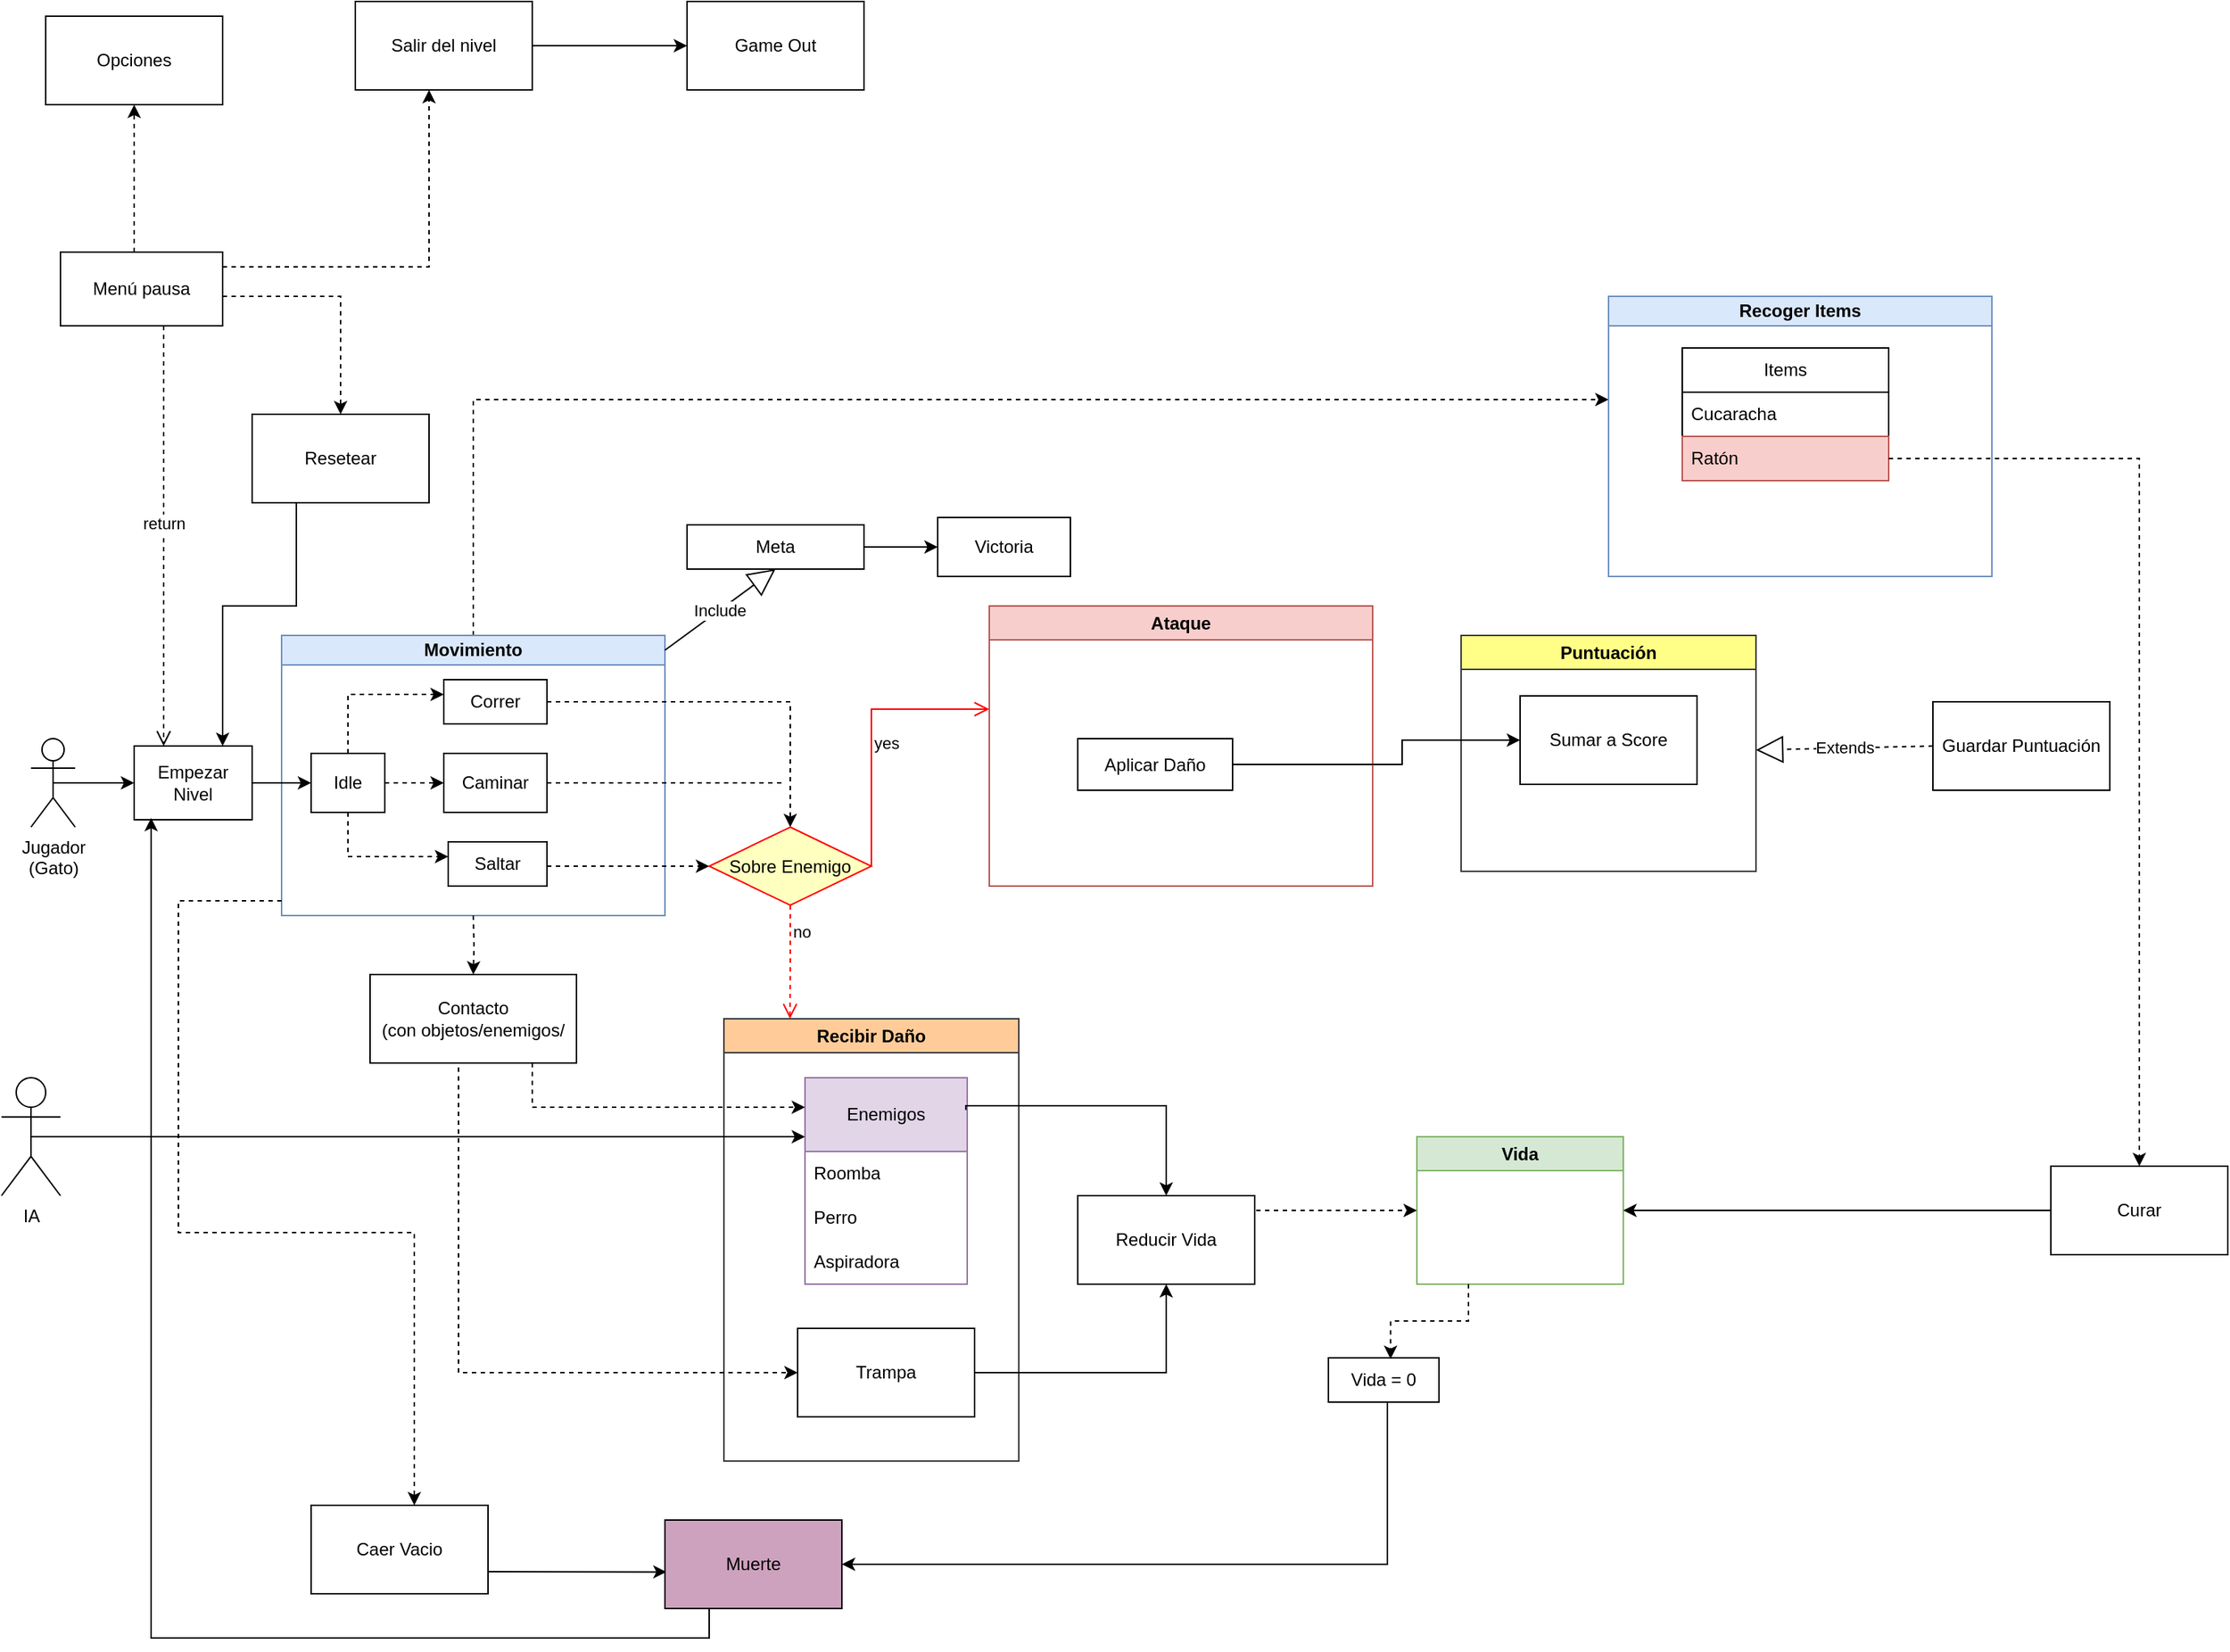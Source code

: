 <mxfile version="22.0.4" type="google">
  <diagram name="Página-1" id="Bcy4Njjbc4rhJv3YmAaS">
    <mxGraphModel grid="1" page="1" gridSize="10" guides="1" tooltips="1" connect="1" arrows="1" fold="1" pageScale="1" pageWidth="827" pageHeight="1169" math="0" shadow="0">
      <root>
        <mxCell id="0" />
        <mxCell id="1" parent="0" />
        <mxCell id="za6ZFbz0UtmHHYMQ8-nm-2" style="edgeStyle=orthogonalEdgeStyle;rounded=0;orthogonalLoop=1;jettySize=auto;html=1;exitX=0.5;exitY=0.5;exitDx=0;exitDy=0;exitPerimeter=0;entryX=0;entryY=0.5;entryDx=0;entryDy=0;" edge="1" parent="1" source="za6ZFbz0UtmHHYMQ8-nm-1" target="skx4GZZraltJEkGeS66m-1">
          <mxGeometry relative="1" as="geometry">
            <mxPoint x="130" y="290" as="targetPoint" />
          </mxGeometry>
        </mxCell>
        <mxCell id="za6ZFbz0UtmHHYMQ8-nm-1" value="Jugador&lt;br&gt;(Gato)" style="shape=umlActor;verticalLabelPosition=bottom;verticalAlign=top;html=1;outlineConnect=0;" vertex="1" parent="1">
          <mxGeometry x="20" y="260" width="30" height="60" as="geometry" />
        </mxCell>
        <mxCell id="skx4GZZraltJEkGeS66m-40" value="" style="edgeStyle=orthogonalEdgeStyle;rounded=0;orthogonalLoop=1;jettySize=auto;html=1;dashed=1;" edge="1" parent="1" source="za6ZFbz0UtmHHYMQ8-nm-3" target="skx4GZZraltJEkGeS66m-36">
          <mxGeometry relative="1" as="geometry">
            <Array as="points">
              <mxPoint x="320" y="30" />
            </Array>
          </mxGeometry>
        </mxCell>
        <mxCell id="za6ZFbz0UtmHHYMQ8-nm-3" value="Movimiento" style="swimlane;whiteSpace=wrap;html=1;fillColor=#dae8fc;strokeColor=#6c8ebf;startSize=20;" vertex="1" parent="1">
          <mxGeometry x="190" y="190" width="260" height="190" as="geometry" />
        </mxCell>
        <mxCell id="skx4GZZraltJEkGeS66m-12" value="Caminar" style="rounded=0;whiteSpace=wrap;html=1;" vertex="1" parent="za6ZFbz0UtmHHYMQ8-nm-3">
          <mxGeometry x="110" y="80" width="70" height="40" as="geometry" />
        </mxCell>
        <mxCell id="skx4GZZraltJEkGeS66m-15" value="Correr" style="rounded=0;whiteSpace=wrap;html=1;" vertex="1" parent="za6ZFbz0UtmHHYMQ8-nm-3">
          <mxGeometry x="110" y="30" width="70" height="30" as="geometry" />
        </mxCell>
        <mxCell id="skx4GZZraltJEkGeS66m-20" value="Saltar" style="rounded=0;whiteSpace=wrap;html=1;" vertex="1" parent="za6ZFbz0UtmHHYMQ8-nm-3">
          <mxGeometry x="113" y="140" width="67" height="30" as="geometry" />
        </mxCell>
        <mxCell id="za6ZFbz0UtmHHYMQ8-nm-47" style="edgeStyle=orthogonalEdgeStyle;rounded=0;orthogonalLoop=1;jettySize=auto;html=1;dashed=1;" edge="1" parent="1" target="za6ZFbz0UtmHHYMQ8-nm-29">
          <mxGeometry relative="1" as="geometry">
            <Array as="points">
              <mxPoint x="120" y="370" />
              <mxPoint x="120" y="595" />
              <mxPoint x="280" y="595" />
            </Array>
            <mxPoint x="190" y="370" as="sourcePoint" />
          </mxGeometry>
        </mxCell>
        <mxCell id="skx4GZZraltJEkGeS66m-1" value="Empezar Nivel" style="rounded=0;whiteSpace=wrap;html=1;" vertex="1" parent="1">
          <mxGeometry x="90" y="265" width="80" height="50" as="geometry" />
        </mxCell>
        <mxCell id="za6ZFbz0UtmHHYMQ8-nm-4" value="Vida" style="swimlane;whiteSpace=wrap;html=1;fillColor=#d5e8d4;strokeColor=#82b366;" vertex="1" parent="1">
          <mxGeometry x="960" y="530" width="140" height="100" as="geometry" />
        </mxCell>
        <mxCell id="skx4GZZraltJEkGeS66m-51" style="edgeStyle=orthogonalEdgeStyle;rounded=0;orthogonalLoop=1;jettySize=auto;html=1;dashed=1;" edge="1" parent="1" source="skx4GZZraltJEkGeS66m-7" target="za6ZFbz0UtmHHYMQ8-nm-63">
          <mxGeometry relative="1" as="geometry">
            <Array as="points">
              <mxPoint x="90" y="-80" />
              <mxPoint x="90" y="-80" />
            </Array>
          </mxGeometry>
        </mxCell>
        <mxCell id="skx4GZZraltJEkGeS66m-54" style="edgeStyle=orthogonalEdgeStyle;rounded=0;orthogonalLoop=1;jettySize=auto;html=1;dashed=1;" edge="1" parent="1" source="skx4GZZraltJEkGeS66m-7" target="za6ZFbz0UtmHHYMQ8-nm-65">
          <mxGeometry relative="1" as="geometry">
            <Array as="points">
              <mxPoint x="230" y="-40" />
            </Array>
          </mxGeometry>
        </mxCell>
        <mxCell id="skx4GZZraltJEkGeS66m-55" style="edgeStyle=orthogonalEdgeStyle;rounded=0;orthogonalLoop=1;jettySize=auto;html=1;dashed=1;" edge="1" parent="1" source="skx4GZZraltJEkGeS66m-7" target="za6ZFbz0UtmHHYMQ8-nm-64">
          <mxGeometry relative="1" as="geometry">
            <Array as="points">
              <mxPoint x="290" y="-60" />
            </Array>
          </mxGeometry>
        </mxCell>
        <mxCell id="skx4GZZraltJEkGeS66m-7" value="Menú pausa" style="rounded=0;whiteSpace=wrap;html=1;" vertex="1" parent="1">
          <mxGeometry x="40" y="-70" width="110" height="50" as="geometry" />
        </mxCell>
        <mxCell id="skx4GZZraltJEkGeS66m-11" style="edgeStyle=orthogonalEdgeStyle;rounded=0;orthogonalLoop=1;jettySize=auto;html=1;dashed=1;" edge="1" parent="1" source="skx4GZZraltJEkGeS66m-9" target="skx4GZZraltJEkGeS66m-12">
          <mxGeometry relative="1" as="geometry">
            <mxPoint x="300" y="290" as="targetPoint" />
          </mxGeometry>
        </mxCell>
        <mxCell id="skx4GZZraltJEkGeS66m-14" style="edgeStyle=orthogonalEdgeStyle;rounded=0;orthogonalLoop=1;jettySize=auto;html=1;dashed=1;" edge="1" parent="1" source="skx4GZZraltJEkGeS66m-9" target="skx4GZZraltJEkGeS66m-15">
          <mxGeometry relative="1" as="geometry">
            <mxPoint x="310" y="240" as="targetPoint" />
            <Array as="points">
              <mxPoint x="235" y="230" />
            </Array>
          </mxGeometry>
        </mxCell>
        <mxCell id="skx4GZZraltJEkGeS66m-16" style="edgeStyle=orthogonalEdgeStyle;rounded=0;orthogonalLoop=1;jettySize=auto;html=1;exitX=0.5;exitY=1;exitDx=0;exitDy=0;dashed=1;" edge="1" parent="1" source="skx4GZZraltJEkGeS66m-9" target="skx4GZZraltJEkGeS66m-20">
          <mxGeometry relative="1" as="geometry">
            <mxPoint x="300" y="340" as="targetPoint" />
            <mxPoint x="270" y="340" as="sourcePoint" />
            <Array as="points">
              <mxPoint x="235" y="340" />
            </Array>
          </mxGeometry>
        </mxCell>
        <mxCell id="skx4GZZraltJEkGeS66m-9" value="Idle" style="whiteSpace=wrap;html=1;rounded=0;" vertex="1" parent="1">
          <mxGeometry x="210" y="270" width="50" height="40" as="geometry" />
        </mxCell>
        <mxCell id="za6ZFbz0UtmHHYMQ8-nm-23" value="Recibir Daño" style="swimlane;whiteSpace=wrap;html=1;fillColor=#ffcc99;strokeColor=#36393d;startSize=23;" vertex="1" parent="1">
          <mxGeometry x="490" y="450" width="200" height="300" as="geometry" />
        </mxCell>
        <mxCell id="za6ZFbz0UtmHHYMQ8-nm-28" value="Trampa" style="rounded=0;whiteSpace=wrap;html=1;" vertex="1" parent="za6ZFbz0UtmHHYMQ8-nm-23">
          <mxGeometry x="50" y="210" width="120" height="60" as="geometry" />
        </mxCell>
        <mxCell id="za6ZFbz0UtmHHYMQ8-nm-12" value="Enemigos" style="swimlane;fontStyle=0;childLayout=stackLayout;horizontal=1;startSize=50;horizontalStack=0;resizeParent=1;resizeParentMax=0;resizeLast=0;collapsible=1;marginBottom=0;whiteSpace=wrap;html=1;fillColor=#e1d5e7;strokeColor=#9673a6;" vertex="1" parent="za6ZFbz0UtmHHYMQ8-nm-23">
          <mxGeometry x="55" y="40" width="110" height="140" as="geometry">
            <mxRectangle x="47.5" y="40" width="105" height="40" as="alternateBounds" />
          </mxGeometry>
        </mxCell>
        <mxCell id="za6ZFbz0UtmHHYMQ8-nm-13" value="Roomba" style="text;strokeColor=none;fillColor=none;align=left;verticalAlign=middle;spacingLeft=4;spacingRight=4;overflow=hidden;points=[[0,0.5],[1,0.5]];portConstraint=eastwest;rotatable=0;whiteSpace=wrap;html=1;" vertex="1" parent="za6ZFbz0UtmHHYMQ8-nm-12">
          <mxGeometry y="50" width="110" height="30" as="geometry" />
        </mxCell>
        <mxCell id="za6ZFbz0UtmHHYMQ8-nm-14" value="Perro" style="text;strokeColor=none;fillColor=none;align=left;verticalAlign=middle;spacingLeft=4;spacingRight=4;overflow=hidden;points=[[0,0.5],[1,0.5]];portConstraint=eastwest;rotatable=0;whiteSpace=wrap;html=1;" vertex="1" parent="za6ZFbz0UtmHHYMQ8-nm-12">
          <mxGeometry y="80" width="110" height="30" as="geometry" />
        </mxCell>
        <mxCell id="za6ZFbz0UtmHHYMQ8-nm-15" value="Aspiradora" style="text;strokeColor=none;fillColor=none;align=left;verticalAlign=middle;spacingLeft=4;spacingRight=4;overflow=hidden;points=[[0,0.5],[1,0.5]];portConstraint=eastwest;rotatable=0;whiteSpace=wrap;html=1;" vertex="1" parent="za6ZFbz0UtmHHYMQ8-nm-12">
          <mxGeometry y="110" width="110" height="30" as="geometry" />
        </mxCell>
        <mxCell id="za6ZFbz0UtmHHYMQ8-nm-31" style="edgeStyle=orthogonalEdgeStyle;rounded=0;orthogonalLoop=1;jettySize=auto;html=1;entryX=0.5;entryY=1;entryDx=0;entryDy=0;" edge="1" parent="za6ZFbz0UtmHHYMQ8-nm-23" source="za6ZFbz0UtmHHYMQ8-nm-28" target="za6ZFbz0UtmHHYMQ8-nm-37">
          <mxGeometry relative="1" as="geometry">
            <Array as="points">
              <mxPoint x="300" y="240" />
            </Array>
          </mxGeometry>
        </mxCell>
        <mxCell id="za6ZFbz0UtmHHYMQ8-nm-76" style="edgeStyle=orthogonalEdgeStyle;rounded=0;orthogonalLoop=1;jettySize=auto;html=1;exitX=1;exitY=0.75;exitDx=0;exitDy=0;entryX=0.009;entryY=0.587;entryDx=0;entryDy=0;entryPerimeter=0;" edge="1" parent="1" source="za6ZFbz0UtmHHYMQ8-nm-29" target="za6ZFbz0UtmHHYMQ8-nm-26">
          <mxGeometry relative="1" as="geometry">
            <Array as="points">
              <mxPoint x="451" y="825" />
            </Array>
          </mxGeometry>
        </mxCell>
        <mxCell id="za6ZFbz0UtmHHYMQ8-nm-29" value="Caer Vacio" style="rounded=0;whiteSpace=wrap;html=1;" vertex="1" parent="1">
          <mxGeometry x="210" y="780" width="120" height="60" as="geometry" />
        </mxCell>
        <mxCell id="za6ZFbz0UtmHHYMQ8-nm-32" style="edgeStyle=orthogonalEdgeStyle;rounded=0;orthogonalLoop=1;jettySize=auto;html=1;exitX=1;exitY=0.25;exitDx=0;exitDy=0;dashed=1;entryX=0;entryY=0.5;entryDx=0;entryDy=0;" edge="1" parent="1" source="za6ZFbz0UtmHHYMQ8-nm-37" target="za6ZFbz0UtmHHYMQ8-nm-4">
          <mxGeometry relative="1" as="geometry">
            <mxPoint x="690" y="500" as="sourcePoint" />
            <mxPoint x="970" y="585" as="targetPoint" />
            <Array as="points">
              <mxPoint x="850" y="580" />
            </Array>
          </mxGeometry>
        </mxCell>
        <mxCell id="za6ZFbz0UtmHHYMQ8-nm-36" style="edgeStyle=orthogonalEdgeStyle;rounded=0;orthogonalLoop=1;jettySize=auto;html=1;exitX=1;exitY=0.5;exitDx=0;exitDy=0;entryX=0;entryY=0.5;entryDx=0;entryDy=0;" edge="1" parent="1" source="za6ZFbz0UtmHHYMQ8-nm-33" target="za6ZFbz0UtmHHYMQ8-nm-35">
          <mxGeometry relative="1" as="geometry" />
        </mxCell>
        <mxCell id="za6ZFbz0UtmHHYMQ8-nm-33" value="Meta" style="rounded=0;whiteSpace=wrap;html=1;" vertex="1" parent="1">
          <mxGeometry x="465" y="115" width="120" height="30" as="geometry" />
        </mxCell>
        <mxCell id="za6ZFbz0UtmHHYMQ8-nm-50" style="edgeStyle=orthogonalEdgeStyle;rounded=0;orthogonalLoop=1;jettySize=auto;html=1;exitX=0;exitY=0.5;exitDx=0;exitDy=0;entryX=1;entryY=0.5;entryDx=0;entryDy=0;" edge="1" parent="1" source="za6ZFbz0UtmHHYMQ8-nm-34" target="za6ZFbz0UtmHHYMQ8-nm-4">
          <mxGeometry relative="1" as="geometry" />
        </mxCell>
        <mxCell id="za6ZFbz0UtmHHYMQ8-nm-34" value="Curar" style="rounded=0;whiteSpace=wrap;html=1;" vertex="1" parent="1">
          <mxGeometry x="1390" y="550" width="120" height="60" as="geometry" />
        </mxCell>
        <mxCell id="za6ZFbz0UtmHHYMQ8-nm-35" value="Victoria" style="rounded=0;whiteSpace=wrap;html=1;" vertex="1" parent="1">
          <mxGeometry x="635" y="110" width="90" height="40" as="geometry" />
        </mxCell>
        <mxCell id="za6ZFbz0UtmHHYMQ8-nm-37" value="Reducir Vida" style="rounded=0;whiteSpace=wrap;html=1;" vertex="1" parent="1">
          <mxGeometry x="730" y="570" width="120" height="60" as="geometry" />
        </mxCell>
        <mxCell id="za6ZFbz0UtmHHYMQ8-nm-38" style="edgeStyle=orthogonalEdgeStyle;rounded=0;orthogonalLoop=1;jettySize=auto;html=1;exitX=0.992;exitY=0.156;exitDx=0;exitDy=0;exitPerimeter=0;" edge="1" parent="1" source="za6ZFbz0UtmHHYMQ8-nm-12" target="za6ZFbz0UtmHHYMQ8-nm-37">
          <mxGeometry relative="1" as="geometry">
            <mxPoint x="650.0" y="495" as="sourcePoint" />
            <Array as="points">
              <mxPoint x="654" y="509" />
              <mxPoint x="790" y="509" />
            </Array>
          </mxGeometry>
        </mxCell>
        <mxCell id="za6ZFbz0UtmHHYMQ8-nm-43" style="edgeStyle=orthogonalEdgeStyle;rounded=0;orthogonalLoop=1;jettySize=auto;html=1;dashed=1;" edge="1" parent="1" source="za6ZFbz0UtmHHYMQ8-nm-41" target="za6ZFbz0UtmHHYMQ8-nm-12">
          <mxGeometry relative="1" as="geometry">
            <Array as="points">
              <mxPoint x="360" y="510" />
            </Array>
            <mxPoint x="510" y="520" as="targetPoint" />
          </mxGeometry>
        </mxCell>
        <mxCell id="za6ZFbz0UtmHHYMQ8-nm-44" style="edgeStyle=orthogonalEdgeStyle;rounded=0;orthogonalLoop=1;jettySize=auto;html=1;exitX=0.75;exitY=1;exitDx=0;exitDy=0;entryX=0;entryY=0.5;entryDx=0;entryDy=0;dashed=1;" edge="1" parent="1" source="za6ZFbz0UtmHHYMQ8-nm-41" target="za6ZFbz0UtmHHYMQ8-nm-28">
          <mxGeometry relative="1" as="geometry">
            <Array as="points">
              <mxPoint x="310" y="480" />
              <mxPoint x="310" y="690" />
            </Array>
          </mxGeometry>
        </mxCell>
        <mxCell id="za6ZFbz0UtmHHYMQ8-nm-41" value="Contacto&lt;br&gt;(con objetos/enemigos/" style="rounded=0;whiteSpace=wrap;html=1;" vertex="1" parent="1">
          <mxGeometry x="250" y="420" width="140" height="60" as="geometry" />
        </mxCell>
        <mxCell id="skx4GZZraltJEkGeS66m-27" style="edgeStyle=orthogonalEdgeStyle;rounded=0;orthogonalLoop=1;jettySize=auto;html=1;" edge="1" parent="1" source="skx4GZZraltJEkGeS66m-24" target="za6ZFbz0UtmHHYMQ8-nm-26">
          <mxGeometry relative="1" as="geometry">
            <mxPoint x="900" y="830" as="targetPoint" />
            <Array as="points">
              <mxPoint x="940" y="820" />
            </Array>
          </mxGeometry>
        </mxCell>
        <mxCell id="skx4GZZraltJEkGeS66m-10" value="" style="edgeStyle=orthogonalEdgeStyle;rounded=0;orthogonalLoop=1;jettySize=auto;html=1;" edge="1" parent="1" source="skx4GZZraltJEkGeS66m-1" target="skx4GZZraltJEkGeS66m-9">
          <mxGeometry relative="1" as="geometry" />
        </mxCell>
        <mxCell id="skx4GZZraltJEkGeS66m-24" value="Vida = 0" style="rounded=0;whiteSpace=wrap;html=1;" vertex="1" parent="1">
          <mxGeometry x="900" y="680" width="75" height="30" as="geometry" />
        </mxCell>
        <mxCell id="skx4GZZraltJEkGeS66m-36" value="Recoger Items" style="swimlane;whiteSpace=wrap;html=1;fillColor=#dae8fc;strokeColor=#6c8ebf;startSize=20;" vertex="1" parent="1">
          <mxGeometry x="1090" y="-40" width="260" height="190" as="geometry" />
        </mxCell>
        <mxCell id="za6ZFbz0UtmHHYMQ8-nm-16" value="Items" style="swimlane;fontStyle=0;childLayout=stackLayout;horizontal=1;startSize=30;horizontalStack=0;resizeParent=1;resizeParentMax=0;resizeLast=0;collapsible=1;marginBottom=0;whiteSpace=wrap;html=1;glass=0;swimlaneLine=1;" vertex="1" parent="skx4GZZraltJEkGeS66m-36">
          <mxGeometry x="50" y="35" width="140" height="90" as="geometry">
            <mxRectangle x="80" y="30" width="90" height="30" as="alternateBounds" />
          </mxGeometry>
        </mxCell>
        <mxCell id="za6ZFbz0UtmHHYMQ8-nm-17" value="Cucaracha" style="text;strokeColor=none;fillColor=none;align=left;verticalAlign=middle;spacingLeft=4;spacingRight=4;overflow=hidden;points=[[0,0.5],[1,0.5]];portConstraint=eastwest;rotatable=0;whiteSpace=wrap;html=1;" vertex="1" parent="za6ZFbz0UtmHHYMQ8-nm-16">
          <mxGeometry y="30" width="140" height="30" as="geometry" />
        </mxCell>
        <mxCell id="za6ZFbz0UtmHHYMQ8-nm-18" value="Ratón" style="text;strokeColor=#b85450;fillColor=#f8cecc;align=left;verticalAlign=middle;spacingLeft=4;spacingRight=4;overflow=hidden;points=[[0,0.5],[1,0.5]];portConstraint=eastwest;rotatable=0;whiteSpace=wrap;html=1;glass=0;rounded=0;" vertex="1" parent="za6ZFbz0UtmHHYMQ8-nm-16">
          <mxGeometry y="60" width="140" height="30" as="geometry" />
        </mxCell>
        <mxCell id="za6ZFbz0UtmHHYMQ8-nm-48" style="edgeStyle=orthogonalEdgeStyle;rounded=0;orthogonalLoop=1;jettySize=auto;html=1;exitX=0.25;exitY=1;exitDx=0;exitDy=0;entryX=0.562;entryY=0.024;entryDx=0;entryDy=0;entryPerimeter=0;dashed=1;" edge="1" parent="1" source="za6ZFbz0UtmHHYMQ8-nm-4" target="skx4GZZraltJEkGeS66m-24">
          <mxGeometry relative="1" as="geometry" />
        </mxCell>
        <mxCell id="za6ZFbz0UtmHHYMQ8-nm-49" style="edgeStyle=orthogonalEdgeStyle;rounded=0;orthogonalLoop=1;jettySize=auto;html=1;exitX=1;exitY=0.5;exitDx=0;exitDy=0;entryX=0.5;entryY=0;entryDx=0;entryDy=0;dashed=1;" edge="1" parent="1" source="za6ZFbz0UtmHHYMQ8-nm-18" target="za6ZFbz0UtmHHYMQ8-nm-34">
          <mxGeometry relative="1" as="geometry" />
        </mxCell>
        <mxCell id="za6ZFbz0UtmHHYMQ8-nm-51" value="Puntuación" style="swimlane;whiteSpace=wrap;html=1;fillColor=#ffff88;strokeColor=#36393d;" vertex="1" parent="1">
          <mxGeometry x="990" y="190" width="200" height="160" as="geometry" />
        </mxCell>
        <mxCell id="za6ZFbz0UtmHHYMQ8-nm-58" value="Sumar a Score" style="rounded=0;whiteSpace=wrap;html=1;" vertex="1" parent="za6ZFbz0UtmHHYMQ8-nm-51">
          <mxGeometry x="40" y="41" width="120" height="60" as="geometry" />
        </mxCell>
        <mxCell id="skx4GZZraltJEkGeS66m-42" style="edgeStyle=orthogonalEdgeStyle;rounded=0;orthogonalLoop=1;jettySize=auto;html=1;dashed=1;entryX=0;entryY=0.5;entryDx=0;entryDy=0;" edge="1" parent="1" source="skx4GZZraltJEkGeS66m-20" target="za6ZFbz0UtmHHYMQ8-nm-71">
          <mxGeometry relative="1" as="geometry">
            <mxPoint x="480" y="345" as="targetPoint" />
            <Array as="points">
              <mxPoint x="425" y="346" />
            </Array>
          </mxGeometry>
        </mxCell>
        <mxCell id="za6ZFbz0UtmHHYMQ8-nm-54" style="edgeStyle=orthogonalEdgeStyle;rounded=0;orthogonalLoop=1;jettySize=auto;html=1;dashed=1;" edge="1" parent="1" target="za6ZFbz0UtmHHYMQ8-nm-41">
          <mxGeometry relative="1" as="geometry">
            <mxPoint x="320" y="380" as="sourcePoint" />
            <Array as="points" />
          </mxGeometry>
        </mxCell>
        <mxCell id="za6ZFbz0UtmHHYMQ8-nm-56" value="Guardar Puntuación" style="rounded=0;whiteSpace=wrap;html=1;" vertex="1" parent="1">
          <mxGeometry x="1310" y="235" width="120" height="60" as="geometry" />
        </mxCell>
        <mxCell id="za6ZFbz0UtmHHYMQ8-nm-26" value="Muerte" style="rounded=0;whiteSpace=wrap;html=1;fillColor=#CDA2BE;strokeColor=#030303;" vertex="1" parent="1">
          <mxGeometry x="450" y="790" width="120" height="60" as="geometry" />
        </mxCell>
        <mxCell id="za6ZFbz0UtmHHYMQ8-nm-20" value="Ataque" style="swimlane;whiteSpace=wrap;html=1;fillColor=#f8cecc;strokeColor=#b85450;" vertex="1" parent="1">
          <mxGeometry x="670" y="170" width="260" height="190" as="geometry" />
        </mxCell>
        <mxCell id="skx4GZZraltJEkGeS66m-45" value="Aplicar Daño" style="rounded=0;whiteSpace=wrap;html=1;" vertex="1" parent="za6ZFbz0UtmHHYMQ8-nm-20">
          <mxGeometry x="60" y="90" width="105" height="35" as="geometry" />
        </mxCell>
        <mxCell id="za6ZFbz0UtmHHYMQ8-nm-60" style="edgeStyle=orthogonalEdgeStyle;rounded=0;orthogonalLoop=1;jettySize=auto;html=1;exitX=1;exitY=0.5;exitDx=0;exitDy=0;entryX=0.5;entryY=0;entryDx=0;entryDy=0;dashed=1;" edge="1" parent="1" source="skx4GZZraltJEkGeS66m-15" target="za6ZFbz0UtmHHYMQ8-nm-71">
          <mxGeometry relative="1" as="geometry">
            <mxPoint x="532.5" y="327.5" as="targetPoint" />
          </mxGeometry>
        </mxCell>
        <mxCell id="za6ZFbz0UtmHHYMQ8-nm-62" value="" style="endArrow=none;dashed=1;html=1;strokeWidth=1;rounded=0;exitX=1;exitY=0.5;exitDx=0;exitDy=0;" edge="1" parent="1" source="skx4GZZraltJEkGeS66m-12">
          <mxGeometry width="50" height="50" relative="1" as="geometry">
            <mxPoint x="700" y="330" as="sourcePoint" />
            <mxPoint x="530" y="290" as="targetPoint" />
          </mxGeometry>
        </mxCell>
        <mxCell id="za6ZFbz0UtmHHYMQ8-nm-63" value="Opciones" style="rounded=0;whiteSpace=wrap;html=1;" vertex="1" parent="1">
          <mxGeometry x="30" y="-230" width="120" height="60" as="geometry" />
        </mxCell>
        <mxCell id="za6ZFbz0UtmHHYMQ8-nm-67" style="edgeStyle=orthogonalEdgeStyle;rounded=0;orthogonalLoop=1;jettySize=auto;html=1;exitX=1;exitY=0.5;exitDx=0;exitDy=0;entryX=0;entryY=0.5;entryDx=0;entryDy=0;" edge="1" parent="1" source="za6ZFbz0UtmHHYMQ8-nm-64" target="za6ZFbz0UtmHHYMQ8-nm-66">
          <mxGeometry relative="1" as="geometry" />
        </mxCell>
        <mxCell id="za6ZFbz0UtmHHYMQ8-nm-64" value="Salir del nivel" style="rounded=0;whiteSpace=wrap;html=1;" vertex="1" parent="1">
          <mxGeometry x="240" y="-240" width="120" height="60" as="geometry" />
        </mxCell>
        <mxCell id="za6ZFbz0UtmHHYMQ8-nm-68" style="edgeStyle=orthogonalEdgeStyle;rounded=0;orthogonalLoop=1;jettySize=auto;html=1;exitX=0.25;exitY=1;exitDx=0;exitDy=0;entryX=0.75;entryY=0;entryDx=0;entryDy=0;" edge="1" parent="1" source="za6ZFbz0UtmHHYMQ8-nm-65" target="skx4GZZraltJEkGeS66m-1">
          <mxGeometry relative="1" as="geometry">
            <Array as="points">
              <mxPoint x="200" y="170" />
              <mxPoint x="150" y="170" />
            </Array>
          </mxGeometry>
        </mxCell>
        <mxCell id="za6ZFbz0UtmHHYMQ8-nm-65" value="Resetear" style="rounded=0;whiteSpace=wrap;html=1;" vertex="1" parent="1">
          <mxGeometry x="170" y="40" width="120" height="60" as="geometry" />
        </mxCell>
        <mxCell id="za6ZFbz0UtmHHYMQ8-nm-66" value="Game Out" style="rounded=0;whiteSpace=wrap;html=1;" vertex="1" parent="1">
          <mxGeometry x="465" y="-240" width="120" height="60" as="geometry" />
        </mxCell>
        <mxCell id="za6ZFbz0UtmHHYMQ8-nm-69" value="return" style="html=1;verticalAlign=bottom;endArrow=open;dashed=1;endSize=8;curved=0;rounded=0;entryX=0.25;entryY=0;entryDx=0;entryDy=0;" edge="1" parent="1" target="skx4GZZraltJEkGeS66m-1">
          <mxGeometry relative="1" as="geometry">
            <mxPoint x="110" y="-20" as="sourcePoint" />
            <mxPoint x="30" y="120" as="targetPoint" />
          </mxGeometry>
        </mxCell>
        <mxCell id="za6ZFbz0UtmHHYMQ8-nm-71" value="Sobre Enemigo" style="rhombus;whiteSpace=wrap;html=1;fontColor=#000000;fillColor=#ffffc0;strokeColor=#ff0000;" vertex="1" parent="1">
          <mxGeometry x="480" y="320" width="110" height="53" as="geometry" />
        </mxCell>
        <mxCell id="za6ZFbz0UtmHHYMQ8-nm-72" value="no" style="edgeStyle=orthogonalEdgeStyle;html=1;align=left;verticalAlign=bottom;endArrow=open;endSize=8;strokeColor=#ff0000;rounded=0;entryX=0.224;entryY=0;entryDx=0;entryDy=0;entryPerimeter=0;dashed=1;" edge="1" parent="1" source="za6ZFbz0UtmHHYMQ8-nm-71" target="za6ZFbz0UtmHHYMQ8-nm-23">
          <mxGeometry x="-0.301" relative="1" as="geometry">
            <mxPoint x="720" y="383" as="targetPoint" />
            <Array as="points" />
            <mxPoint as="offset" />
          </mxGeometry>
        </mxCell>
        <mxCell id="za6ZFbz0UtmHHYMQ8-nm-73" value="yes" style="edgeStyle=orthogonalEdgeStyle;html=1;align=left;verticalAlign=top;endArrow=open;endSize=8;strokeColor=#ff0000;rounded=0;exitX=1;exitY=0.5;exitDx=0;exitDy=0;" edge="1" parent="1" source="za6ZFbz0UtmHHYMQ8-nm-71">
          <mxGeometry x="0.042" relative="1" as="geometry">
            <mxPoint x="670" y="240" as="targetPoint" />
            <Array as="points">
              <mxPoint x="590" y="240" />
              <mxPoint x="670" y="240" />
            </Array>
            <mxPoint as="offset" />
          </mxGeometry>
        </mxCell>
        <mxCell id="za6ZFbz0UtmHHYMQ8-nm-75" style="edgeStyle=orthogonalEdgeStyle;rounded=0;orthogonalLoop=1;jettySize=auto;html=1;exitX=0.25;exitY=1;exitDx=0;exitDy=0;entryX=0.144;entryY=0.975;entryDx=0;entryDy=0;entryPerimeter=0;" edge="1" parent="1" source="za6ZFbz0UtmHHYMQ8-nm-26" target="skx4GZZraltJEkGeS66m-1">
          <mxGeometry relative="1" as="geometry" />
        </mxCell>
        <mxCell id="za6ZFbz0UtmHHYMQ8-nm-77" value="Extends" style="endArrow=block;endSize=16;endFill=0;html=1;rounded=0;dashed=1;exitX=0;exitY=0.5;exitDx=0;exitDy=0;" edge="1" parent="1" source="za6ZFbz0UtmHHYMQ8-nm-56" target="za6ZFbz0UtmHHYMQ8-nm-51">
          <mxGeometry width="160" relative="1" as="geometry">
            <mxPoint x="1300" y="250" as="sourcePoint" />
            <mxPoint x="1460" y="250" as="targetPoint" />
          </mxGeometry>
        </mxCell>
        <mxCell id="za6ZFbz0UtmHHYMQ8-nm-81" value="Include" style="endArrow=block;endSize=16;endFill=0;html=1;rounded=0;entryX=0.5;entryY=1;entryDx=0;entryDy=0;" edge="1" parent="1" target="za6ZFbz0UtmHHYMQ8-nm-33">
          <mxGeometry width="160" relative="1" as="geometry">
            <mxPoint x="450" y="200" as="sourcePoint" />
            <mxPoint x="610" y="200" as="targetPoint" />
          </mxGeometry>
        </mxCell>
        <mxCell id="skx4GZZraltJEkGeS66m-64" value="IA" style="shape=umlActor;verticalLabelPosition=bottom;verticalAlign=top;html=1;" vertex="1" parent="1">
          <mxGeometry y="490" width="40" height="80" as="geometry" />
        </mxCell>
        <mxCell id="skx4GZZraltJEkGeS66m-66" style="edgeStyle=orthogonalEdgeStyle;rounded=0;orthogonalLoop=1;jettySize=auto;html=1;exitX=0.5;exitY=0.5;exitDx=0;exitDy=0;exitPerimeter=0;" edge="1" parent="1" target="za6ZFbz0UtmHHYMQ8-nm-12" source="skx4GZZraltJEkGeS66m-64">
          <mxGeometry relative="1" as="geometry">
            <mxPoint x="550" y="530" as="targetPoint" />
            <Array as="points">
              <mxPoint x="30" y="530" />
              <mxPoint x="30" y="530" />
            </Array>
            <mxPoint x="90" y="520" as="sourcePoint" />
          </mxGeometry>
        </mxCell>
        <mxCell id="24WuTDwbAA9ukP90-3tr-11" style="edgeStyle=orthogonalEdgeStyle;rounded=0;orthogonalLoop=1;jettySize=auto;html=1;" edge="1" parent="1">
          <mxGeometry relative="1" as="geometry">
            <mxPoint x="1300" y="470" as="targetPoint" />
          </mxGeometry>
        </mxCell>
        <mxCell id="skx4GZZraltJEkGeS66m-69" style="edgeStyle=orthogonalEdgeStyle;rounded=0;orthogonalLoop=1;jettySize=auto;html=1;" edge="1" parent="1" source="skx4GZZraltJEkGeS66m-45" target="za6ZFbz0UtmHHYMQ8-nm-58">
          <mxGeometry relative="1" as="geometry">
            <Array as="points">
              <mxPoint x="950" y="278" />
              <mxPoint x="950" y="261" />
            </Array>
          </mxGeometry>
        </mxCell>
      </root>
    </mxGraphModel>
  </diagram>
</mxfile>
